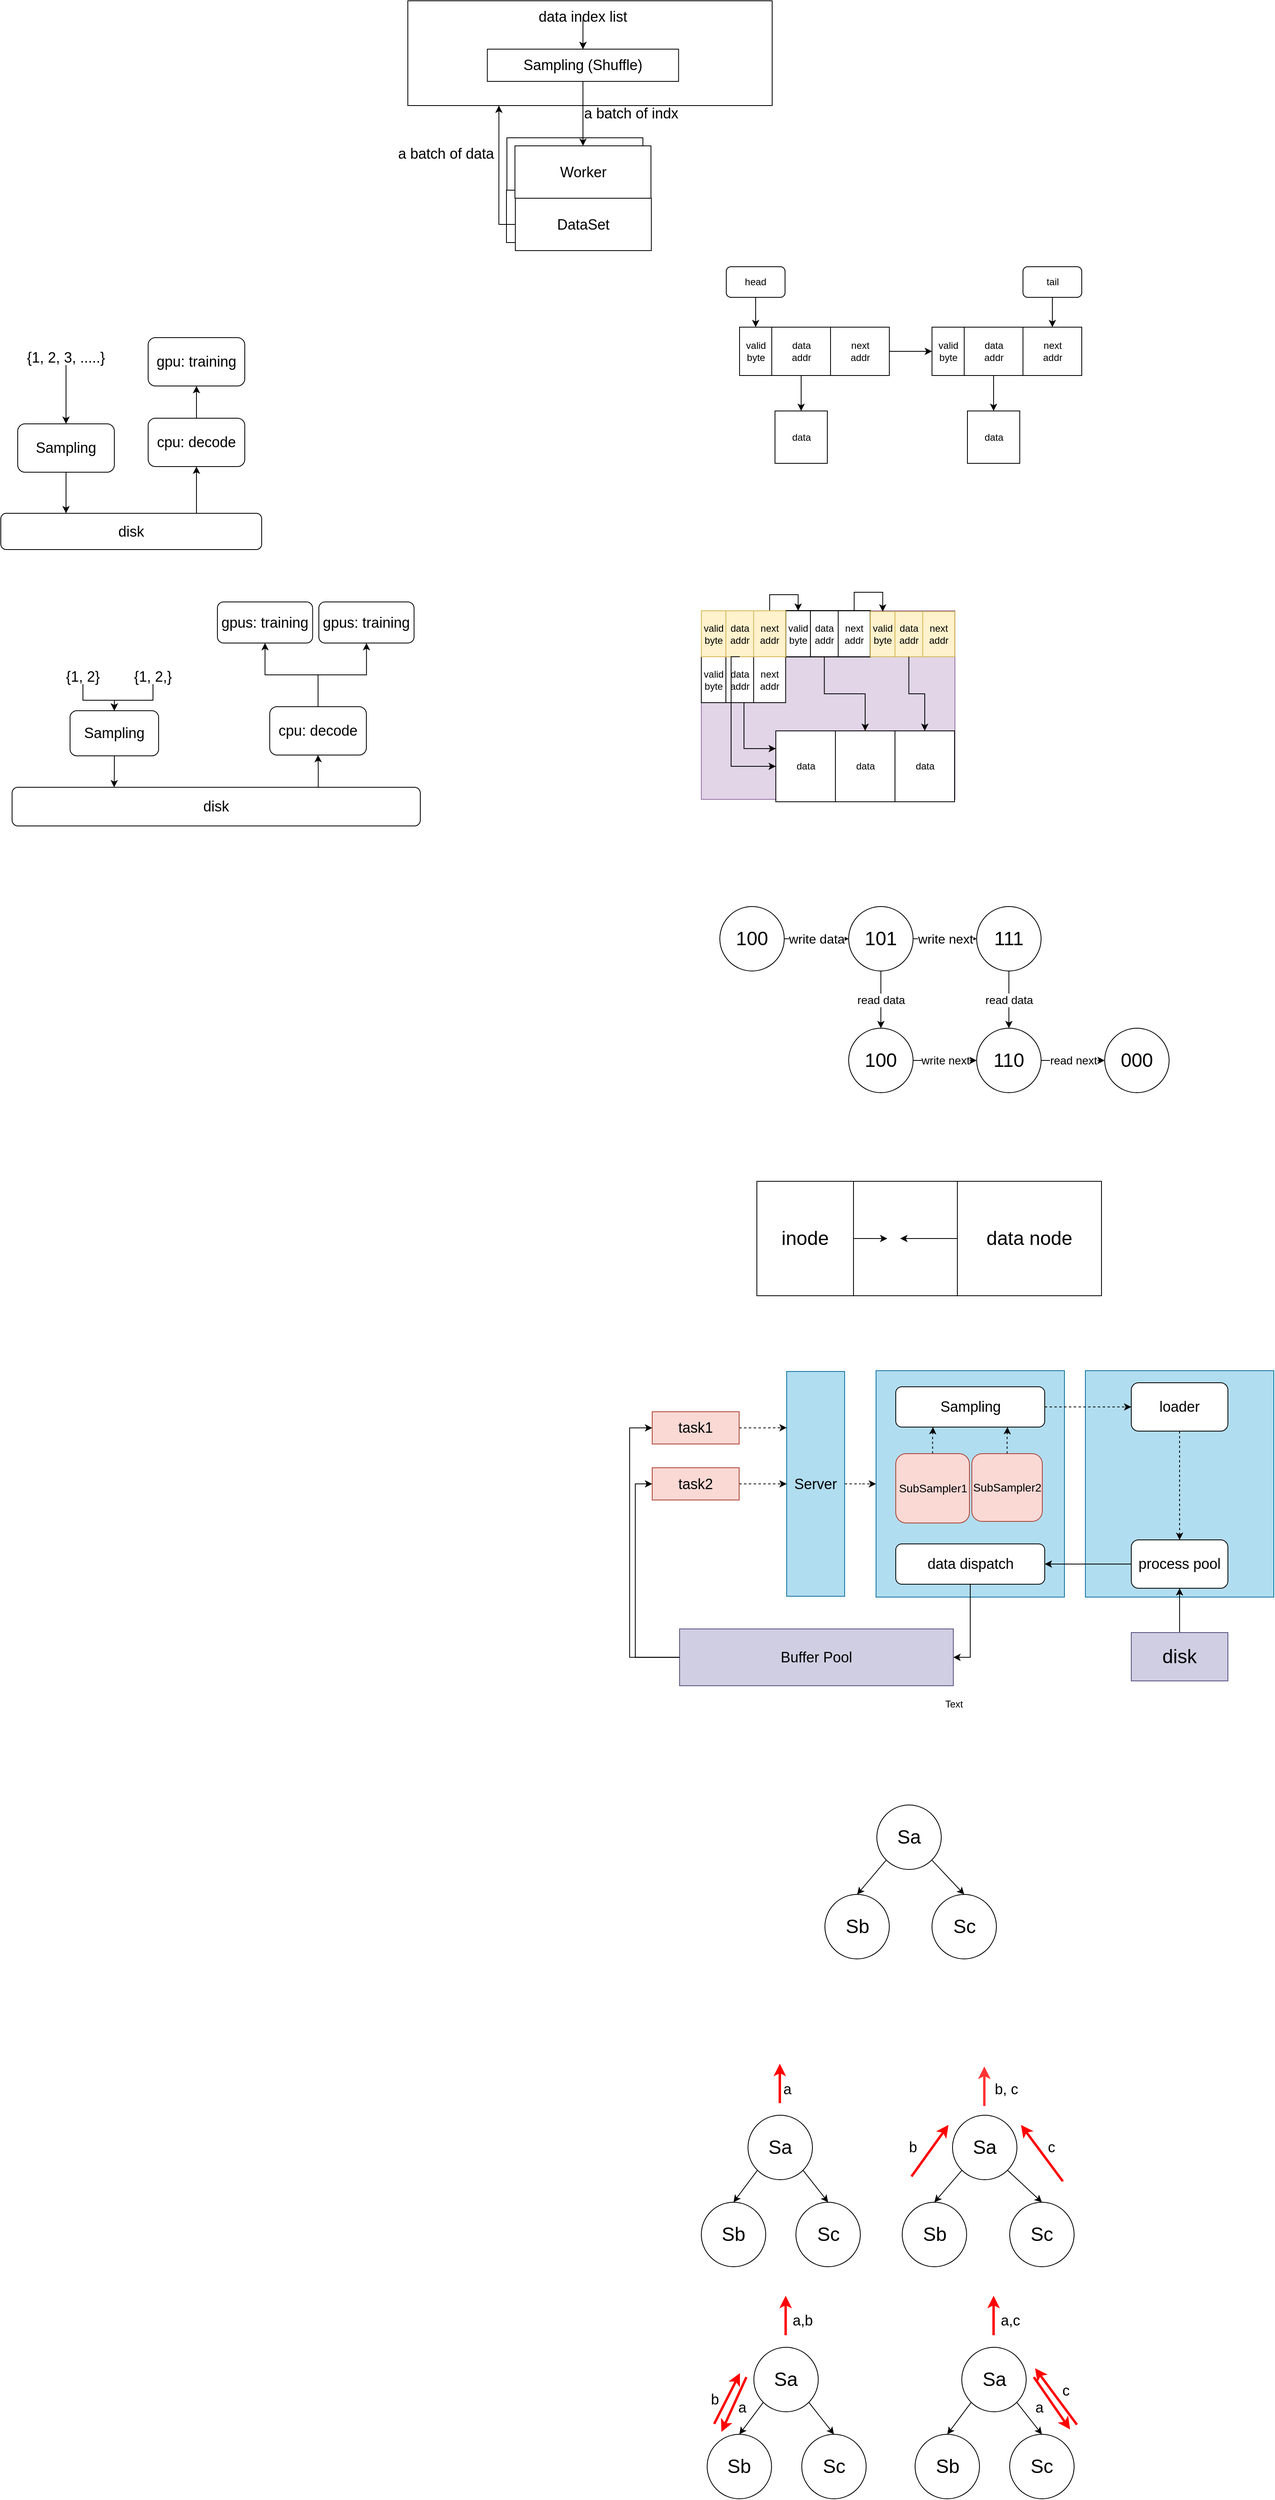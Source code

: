 <mxfile version="14.4.6" type="github">
  <diagram id="9_1sO07OhJ9FRKc1vzgv" name="Page-1">
    <mxGraphModel dx="1888" dy="617" grid="0" gridSize="10" guides="1" tooltips="1" connect="1" arrows="1" fold="1" page="1" pageScale="1" pageWidth="850" pageHeight="1100" math="0" shadow="0">
      <root>
        <mxCell id="0" />
        <mxCell id="1" parent="0" />
        <mxCell id="UMwyM1W5Pn3s6P2YmB9g-111" value="" style="rounded=0;whiteSpace=wrap;html=1;fillColor=#e1d5e7;strokeColor=#9673a6;" parent="1" vertex="1">
          <mxGeometry x="110" y="772" width="315" height="234" as="geometry" />
        </mxCell>
        <mxCell id="2XTefIz1HCk_Dmgl4uMw-26" value="" style="rounded=0;whiteSpace=wrap;html=1;" parent="1" vertex="1">
          <mxGeometry x="-254.49" y="15" width="452.49" height="130" as="geometry" />
        </mxCell>
        <mxCell id="2XTefIz1HCk_Dmgl4uMw-6" style="edgeStyle=orthogonalEdgeStyle;rounded=0;orthogonalLoop=1;jettySize=auto;html=1;entryX=0.5;entryY=0;entryDx=0;entryDy=0;" parent="1" source="2XTefIz1HCk_Dmgl4uMw-3" target="2XTefIz1HCk_Dmgl4uMw-5" edge="1">
          <mxGeometry relative="1" as="geometry" />
        </mxCell>
        <mxCell id="2XTefIz1HCk_Dmgl4uMw-15" value="" style="edgeStyle=orthogonalEdgeStyle;rounded=0;orthogonalLoop=1;jettySize=auto;html=1;" parent="1" source="2XTefIz1HCk_Dmgl4uMw-3" target="2XTefIz1HCk_Dmgl4uMw-5" edge="1">
          <mxGeometry relative="1" as="geometry" />
        </mxCell>
        <mxCell id="2XTefIz1HCk_Dmgl4uMw-3" value="&lt;font style=&quot;font-size: 18px&quot;&gt;data index list&lt;/font&gt;" style="text;html=1;strokeColor=none;fillColor=none;align=center;verticalAlign=middle;whiteSpace=wrap;rounded=0;" parent="1" vertex="1">
          <mxGeometry x="-112" y="35" width="150" as="geometry" />
        </mxCell>
        <mxCell id="2XTefIz1HCk_Dmgl4uMw-5" value="&lt;font style=&quot;font-size: 18px&quot;&gt;Sampling (Shuffle)&lt;/font&gt;" style="rounded=0;whiteSpace=wrap;html=1;" parent="1" vertex="1">
          <mxGeometry x="-155.75" y="75" width="237.5" height="40" as="geometry" />
        </mxCell>
        <mxCell id="2XTefIz1HCk_Dmgl4uMw-19" value="&lt;font style=&quot;font-size: 18px&quot;&gt;a batch of indx&lt;/font&gt;" style="text;html=1;strokeColor=none;fillColor=none;align=center;verticalAlign=middle;whiteSpace=wrap;rounded=0;" parent="1" vertex="1">
          <mxGeometry x="-52" y="155" width="150" as="geometry" />
        </mxCell>
        <mxCell id="2XTefIz1HCk_Dmgl4uMw-30" value="&lt;font style=&quot;font-size: 18px&quot;&gt;a batch of data&lt;/font&gt;" style="text;html=1;strokeColor=none;fillColor=none;align=center;verticalAlign=middle;whiteSpace=wrap;rounded=0;" parent="1" vertex="1">
          <mxGeometry x="-282" y="205" width="150" as="geometry" />
        </mxCell>
        <mxCell id="2XTefIz1HCk_Dmgl4uMw-40" value="" style="group" parent="1" vertex="1" connectable="0">
          <mxGeometry x="-132.0" y="185" width="179.92" height="140" as="geometry" />
        </mxCell>
        <mxCell id="2XTefIz1HCk_Dmgl4uMw-38" value="&lt;span style=&quot;font-size: 18px&quot;&gt;Worker&lt;/span&gt;" style="rounded=0;whiteSpace=wrap;html=1;" parent="2XTefIz1HCk_Dmgl4uMw-40" vertex="1">
          <mxGeometry y="65" width="168.91" height="65" as="geometry" />
        </mxCell>
        <mxCell id="2XTefIz1HCk_Dmgl4uMw-35" value="&lt;span style=&quot;font-size: 18px&quot;&gt;Worker&lt;/span&gt;" style="rounded=0;whiteSpace=wrap;html=1;" parent="2XTefIz1HCk_Dmgl4uMw-40" vertex="1">
          <mxGeometry x="0.55" width="168.91" height="65" as="geometry" />
        </mxCell>
        <mxCell id="2XTefIz1HCk_Dmgl4uMw-36" value="&lt;span style=&quot;font-size: 18px&quot;&gt;Worker&lt;/span&gt;" style="rounded=0;whiteSpace=wrap;html=1;" parent="2XTefIz1HCk_Dmgl4uMw-40" vertex="1">
          <mxGeometry x="10.55" y="10" width="168.91" height="65" as="geometry" />
        </mxCell>
        <mxCell id="2XTefIz1HCk_Dmgl4uMw-37" value="&lt;span style=&quot;font-size: 18px&quot;&gt;DataSet&lt;/span&gt;" style="rounded=0;whiteSpace=wrap;html=1;" parent="2XTefIz1HCk_Dmgl4uMw-40" vertex="1">
          <mxGeometry x="11.01" y="75" width="168.91" height="65" as="geometry" />
        </mxCell>
        <mxCell id="2XTefIz1HCk_Dmgl4uMw-39" style="edgeStyle=orthogonalEdgeStyle;rounded=0;orthogonalLoop=1;jettySize=auto;html=1;exitX=0.5;exitY=1;exitDx=0;exitDy=0;" parent="1" source="2XTefIz1HCk_Dmgl4uMw-5" target="2XTefIz1HCk_Dmgl4uMw-36" edge="1">
          <mxGeometry relative="1" as="geometry" />
        </mxCell>
        <mxCell id="2XTefIz1HCk_Dmgl4uMw-42" style="edgeStyle=orthogonalEdgeStyle;rounded=0;orthogonalLoop=1;jettySize=auto;html=1;entryX=0.25;entryY=1;entryDx=0;entryDy=0;" parent="1" source="2XTefIz1HCk_Dmgl4uMw-37" target="2XTefIz1HCk_Dmgl4uMw-26" edge="1">
          <mxGeometry relative="1" as="geometry">
            <Array as="points">
              <mxPoint x="-141" y="293" />
            </Array>
          </mxGeometry>
        </mxCell>
        <mxCell id="2XTefIz1HCk_Dmgl4uMw-68" value="&lt;font size=&quot;3&quot;&gt;write data&lt;/font&gt;" style="edgeStyle=orthogonalEdgeStyle;rounded=0;orthogonalLoop=1;jettySize=auto;html=1;entryX=0;entryY=0.5;entryDx=0;entryDy=0;" parent="1" source="2XTefIz1HCk_Dmgl4uMw-62" target="2XTefIz1HCk_Dmgl4uMw-63" edge="1">
          <mxGeometry relative="1" as="geometry">
            <Array as="points">
              <mxPoint x="290" y="1179" />
              <mxPoint x="290" y="1179" />
            </Array>
          </mxGeometry>
        </mxCell>
        <mxCell id="2XTefIz1HCk_Dmgl4uMw-62" value="&lt;font style=&quot;font-size: 24px&quot;&gt;100&lt;/font&gt;" style="ellipse;whiteSpace=wrap;html=1;aspect=fixed;" parent="1" vertex="1">
          <mxGeometry x="133" y="1139" width="80" height="80" as="geometry" />
        </mxCell>
        <mxCell id="2XTefIz1HCk_Dmgl4uMw-69" value="&lt;font size=&quot;3&quot;&gt;write next&lt;/font&gt;" style="edgeStyle=orthogonalEdgeStyle;rounded=0;orthogonalLoop=1;jettySize=auto;html=1;" parent="1" source="2XTefIz1HCk_Dmgl4uMw-63" target="2XTefIz1HCk_Dmgl4uMw-65" edge="1">
          <mxGeometry relative="1" as="geometry" />
        </mxCell>
        <mxCell id="2XTefIz1HCk_Dmgl4uMw-70" value="&lt;font style=&quot;font-size: 14px&quot;&gt;read data&lt;/font&gt;" style="edgeStyle=orthogonalEdgeStyle;rounded=0;orthogonalLoop=1;jettySize=auto;html=1;" parent="1" source="2XTefIz1HCk_Dmgl4uMw-63" target="2XTefIz1HCk_Dmgl4uMw-64" edge="1">
          <mxGeometry relative="1" as="geometry" />
        </mxCell>
        <mxCell id="2XTefIz1HCk_Dmgl4uMw-63" value="&lt;font style=&quot;font-size: 24px&quot;&gt;101&lt;/font&gt;" style="ellipse;whiteSpace=wrap;html=1;aspect=fixed;" parent="1" vertex="1">
          <mxGeometry x="293" y="1139" width="80" height="80" as="geometry" />
        </mxCell>
        <mxCell id="2XTefIz1HCk_Dmgl4uMw-71" value="&lt;font style=&quot;font-size: 14px&quot;&gt;write next&lt;/font&gt;" style="edgeStyle=orthogonalEdgeStyle;rounded=0;orthogonalLoop=1;jettySize=auto;html=1;" parent="1" source="2XTefIz1HCk_Dmgl4uMw-64" target="2XTefIz1HCk_Dmgl4uMw-66" edge="1">
          <mxGeometry relative="1" as="geometry" />
        </mxCell>
        <mxCell id="2XTefIz1HCk_Dmgl4uMw-64" value="&lt;font style=&quot;font-size: 24px&quot;&gt;100&lt;/font&gt;" style="ellipse;whiteSpace=wrap;html=1;aspect=fixed;" parent="1" vertex="1">
          <mxGeometry x="293" y="1290" width="80" height="80" as="geometry" />
        </mxCell>
        <mxCell id="2XTefIz1HCk_Dmgl4uMw-72" value="&lt;font style=&quot;font-size: 14px&quot;&gt;read data&lt;/font&gt;" style="edgeStyle=orthogonalEdgeStyle;rounded=0;orthogonalLoop=1;jettySize=auto;html=1;entryX=0.5;entryY=0;entryDx=0;entryDy=0;" parent="1" source="2XTefIz1HCk_Dmgl4uMw-65" target="2XTefIz1HCk_Dmgl4uMw-66" edge="1">
          <mxGeometry relative="1" as="geometry" />
        </mxCell>
        <mxCell id="2XTefIz1HCk_Dmgl4uMw-65" value="&lt;font style=&quot;font-size: 24px&quot;&gt;111&lt;/font&gt;" style="ellipse;whiteSpace=wrap;html=1;aspect=fixed;" parent="1" vertex="1">
          <mxGeometry x="452" y="1139" width="80" height="80" as="geometry" />
        </mxCell>
        <mxCell id="2XTefIz1HCk_Dmgl4uMw-74" value="&lt;font style=&quot;font-size: 14px&quot;&gt;read next&lt;/font&gt;" style="edgeStyle=orthogonalEdgeStyle;rounded=0;orthogonalLoop=1;jettySize=auto;html=1;entryX=0;entryY=0.5;entryDx=0;entryDy=0;" parent="1" source="2XTefIz1HCk_Dmgl4uMw-66" target="2XTefIz1HCk_Dmgl4uMw-67" edge="1">
          <mxGeometry relative="1" as="geometry" />
        </mxCell>
        <mxCell id="2XTefIz1HCk_Dmgl4uMw-66" value="&lt;font style=&quot;font-size: 24px&quot;&gt;110&lt;/font&gt;" style="ellipse;whiteSpace=wrap;html=1;aspect=fixed;" parent="1" vertex="1">
          <mxGeometry x="452" y="1290" width="80" height="80" as="geometry" />
        </mxCell>
        <mxCell id="2XTefIz1HCk_Dmgl4uMw-67" value="&lt;font style=&quot;font-size: 24px&quot;&gt;000&lt;/font&gt;" style="ellipse;whiteSpace=wrap;html=1;aspect=fixed;" parent="1" vertex="1">
          <mxGeometry x="611" y="1290" width="80" height="80" as="geometry" />
        </mxCell>
        <mxCell id="2XTefIz1HCk_Dmgl4uMw-75" value="" style="rounded=0;whiteSpace=wrap;html=1;" parent="1" vertex="1">
          <mxGeometry x="179" y="1480" width="367" height="142" as="geometry" />
        </mxCell>
        <mxCell id="2XTefIz1HCk_Dmgl4uMw-79" style="edgeStyle=orthogonalEdgeStyle;rounded=0;orthogonalLoop=1;jettySize=auto;html=1;exitX=1;exitY=0.5;exitDx=0;exitDy=0;" parent="1" source="2XTefIz1HCk_Dmgl4uMw-76" edge="1">
          <mxGeometry relative="1" as="geometry">
            <mxPoint x="341" y="1551" as="targetPoint" />
          </mxGeometry>
        </mxCell>
        <mxCell id="2XTefIz1HCk_Dmgl4uMw-76" value="&lt;font style=&quot;font-size: 24px&quot;&gt;inode&lt;/font&gt;" style="rounded=0;whiteSpace=wrap;html=1;" parent="1" vertex="1">
          <mxGeometry x="179" y="1480" width="120" height="142" as="geometry" />
        </mxCell>
        <mxCell id="2XTefIz1HCk_Dmgl4uMw-80" style="edgeStyle=orthogonalEdgeStyle;rounded=0;orthogonalLoop=1;jettySize=auto;html=1;exitX=0;exitY=0.5;exitDx=0;exitDy=0;" parent="1" source="2XTefIz1HCk_Dmgl4uMw-77" edge="1">
          <mxGeometry relative="1" as="geometry">
            <mxPoint x="357" y="1551" as="targetPoint" />
          </mxGeometry>
        </mxCell>
        <mxCell id="2XTefIz1HCk_Dmgl4uMw-77" value="&lt;font style=&quot;font-size: 24px&quot;&gt;data node&lt;/font&gt;" style="rounded=0;whiteSpace=wrap;html=1;" parent="1" vertex="1">
          <mxGeometry x="428" y="1480" width="179" height="142" as="geometry" />
        </mxCell>
        <mxCell id="2XTefIz1HCk_Dmgl4uMw-130" value="" style="group" parent="1" vertex="1" connectable="0">
          <mxGeometry x="21" y="1715" width="800" height="398" as="geometry" />
        </mxCell>
        <mxCell id="2XTefIz1HCk_Dmgl4uMw-94" value="" style="group" parent="2XTefIz1HCk_Dmgl4uMw-130" vertex="1" connectable="0">
          <mxGeometry x="170" width="630" height="398" as="geometry" />
        </mxCell>
        <mxCell id="2XTefIz1HCk_Dmgl4uMw-100" style="edgeStyle=orthogonalEdgeStyle;rounded=0;jumpSize=6;orthogonalLoop=1;jettySize=auto;html=1;entryX=0;entryY=0.5;entryDx=0;entryDy=0;dashed=1;startSize=6;endArrow=classic;endFill=1;endSize=6;" parent="2XTefIz1HCk_Dmgl4uMw-94" source="2XTefIz1HCk_Dmgl4uMw-81" target="2XTefIz1HCk_Dmgl4uMw-82" edge="1">
          <mxGeometry relative="1" as="geometry" />
        </mxCell>
        <mxCell id="2XTefIz1HCk_Dmgl4uMw-81" value="&lt;font style=&quot;font-size: 18px&quot;&gt;Server&lt;/font&gt;" style="rounded=0;whiteSpace=wrap;html=1;fillColor=#b1ddf0;strokeColor=#10739e;" parent="2XTefIz1HCk_Dmgl4uMw-94" vertex="1">
          <mxGeometry x="25" y="1" width="72" height="279" as="geometry" />
        </mxCell>
        <mxCell id="2XTefIz1HCk_Dmgl4uMw-82" value="" style="rounded=0;whiteSpace=wrap;html=1;fillColor=#b1ddf0;strokeColor=#10739e;" parent="2XTefIz1HCk_Dmgl4uMw-94" vertex="1">
          <mxGeometry x="136" width="234" height="281" as="geometry" />
        </mxCell>
        <mxCell id="2XTefIz1HCk_Dmgl4uMw-120" style="edgeStyle=orthogonalEdgeStyle;rounded=0;jumpSize=6;orthogonalLoop=1;jettySize=auto;html=1;entryX=0.25;entryY=1;entryDx=0;entryDy=0;dashed=1;startSize=6;endArrow=classic;endFill=1;endSize=6;" parent="2XTefIz1HCk_Dmgl4uMw-94" source="2XTefIz1HCk_Dmgl4uMw-83" target="2XTefIz1HCk_Dmgl4uMw-85" edge="1">
          <mxGeometry relative="1" as="geometry" />
        </mxCell>
        <mxCell id="2XTefIz1HCk_Dmgl4uMw-83" value="&lt;font style=&quot;font-size: 14px&quot;&gt;SubSampler1&lt;/font&gt;" style="rounded=1;whiteSpace=wrap;html=1;fillColor=#fad9d5;strokeColor=#ae4132;" parent="2XTefIz1HCk_Dmgl4uMw-94" vertex="1">
          <mxGeometry x="160.5" y="103" width="91.5" height="86" as="geometry" />
        </mxCell>
        <mxCell id="2XTefIz1HCk_Dmgl4uMw-85" value="&lt;font style=&quot;font-size: 18px&quot;&gt;Sampling&lt;/font&gt;" style="rounded=1;whiteSpace=wrap;html=1;" parent="2XTefIz1HCk_Dmgl4uMw-94" vertex="1">
          <mxGeometry x="160.5" y="20" width="185" height="50" as="geometry" />
        </mxCell>
        <mxCell id="2XTefIz1HCk_Dmgl4uMw-127" style="edgeStyle=orthogonalEdgeStyle;rounded=0;jumpSize=6;orthogonalLoop=1;jettySize=auto;html=1;entryX=1;entryY=0.5;entryDx=0;entryDy=0;startSize=6;endArrow=classic;endFill=1;endSize=6;" parent="2XTefIz1HCk_Dmgl4uMw-94" source="2XTefIz1HCk_Dmgl4uMw-86" target="2XTefIz1HCk_Dmgl4uMw-93" edge="1">
          <mxGeometry relative="1" as="geometry" />
        </mxCell>
        <mxCell id="2XTefIz1HCk_Dmgl4uMw-86" value="&lt;font style=&quot;font-size: 18px&quot;&gt;data dispatch&lt;/font&gt;" style="rounded=1;whiteSpace=wrap;html=1;" parent="2XTefIz1HCk_Dmgl4uMw-94" vertex="1">
          <mxGeometry x="160.5" y="215" width="185" height="50" as="geometry" />
        </mxCell>
        <mxCell id="2XTefIz1HCk_Dmgl4uMw-87" value="" style="rounded=0;whiteSpace=wrap;html=1;fillColor=#b1ddf0;strokeColor=#10739e;" parent="2XTefIz1HCk_Dmgl4uMw-94" vertex="1">
          <mxGeometry x="396" width="234" height="281" as="geometry" />
        </mxCell>
        <mxCell id="2XTefIz1HCk_Dmgl4uMw-123" style="edgeStyle=orthogonalEdgeStyle;rounded=0;jumpSize=6;orthogonalLoop=1;jettySize=auto;html=1;dashed=1;startSize=6;endArrow=classic;endFill=1;endSize=6;" parent="2XTefIz1HCk_Dmgl4uMw-94" source="2XTefIz1HCk_Dmgl4uMw-89" target="2XTefIz1HCk_Dmgl4uMw-90" edge="1">
          <mxGeometry relative="1" as="geometry" />
        </mxCell>
        <mxCell id="2XTefIz1HCk_Dmgl4uMw-89" value="&lt;font style=&quot;font-size: 18px&quot;&gt;loader&lt;/font&gt;" style="rounded=1;whiteSpace=wrap;html=1;" parent="2XTefIz1HCk_Dmgl4uMw-94" vertex="1">
          <mxGeometry x="453" y="15" width="120" height="60" as="geometry" />
        </mxCell>
        <mxCell id="2XTefIz1HCk_Dmgl4uMw-124" style="edgeStyle=orthogonalEdgeStyle;rounded=0;jumpSize=6;orthogonalLoop=1;jettySize=auto;html=1;entryX=1;entryY=0.5;entryDx=0;entryDy=0;startSize=6;endArrow=classic;endFill=1;endSize=6;" parent="2XTefIz1HCk_Dmgl4uMw-94" source="2XTefIz1HCk_Dmgl4uMw-90" target="2XTefIz1HCk_Dmgl4uMw-86" edge="1">
          <mxGeometry relative="1" as="geometry" />
        </mxCell>
        <mxCell id="2XTefIz1HCk_Dmgl4uMw-90" value="&lt;font style=&quot;font-size: 18px&quot;&gt;process pool&lt;/font&gt;" style="rounded=1;whiteSpace=wrap;html=1;" parent="2XTefIz1HCk_Dmgl4uMw-94" vertex="1">
          <mxGeometry x="453" y="210" width="120" height="60" as="geometry" />
        </mxCell>
        <mxCell id="2XTefIz1HCk_Dmgl4uMw-125" style="edgeStyle=orthogonalEdgeStyle;rounded=0;jumpSize=6;orthogonalLoop=1;jettySize=auto;html=1;startSize=6;endArrow=classic;endFill=1;endSize=6;" parent="2XTefIz1HCk_Dmgl4uMw-94" source="2XTefIz1HCk_Dmgl4uMw-91" target="2XTefIz1HCk_Dmgl4uMw-90" edge="1">
          <mxGeometry relative="1" as="geometry" />
        </mxCell>
        <mxCell id="2XTefIz1HCk_Dmgl4uMw-91" value="&lt;font style=&quot;font-size: 24px&quot;&gt;disk&lt;/font&gt;" style="rounded=0;whiteSpace=wrap;html=1;fillColor=#d0cee2;strokeColor=#56517e;" parent="2XTefIz1HCk_Dmgl4uMw-94" vertex="1">
          <mxGeometry x="453" y="325" width="120" height="60" as="geometry" />
        </mxCell>
        <mxCell id="2XTefIz1HCk_Dmgl4uMw-93" value="&lt;font style=&quot;font-size: 18px&quot;&gt;Buffer Pool&lt;/font&gt;" style="rounded=0;whiteSpace=wrap;html=1;fillColor=#d0cee2;strokeColor=#56517e;" parent="2XTefIz1HCk_Dmgl4uMw-94" vertex="1">
          <mxGeometry x="-108" y="320.5" width="340" height="70.5" as="geometry" />
        </mxCell>
        <mxCell id="2XTefIz1HCk_Dmgl4uMw-121" style="edgeStyle=orthogonalEdgeStyle;rounded=0;jumpSize=6;orthogonalLoop=1;jettySize=auto;html=1;entryX=0.75;entryY=1;entryDx=0;entryDy=0;dashed=1;startSize=6;endArrow=classic;endFill=1;endSize=6;" parent="2XTefIz1HCk_Dmgl4uMw-94" source="2XTefIz1HCk_Dmgl4uMw-115" target="2XTefIz1HCk_Dmgl4uMw-85" edge="1">
          <mxGeometry relative="1" as="geometry" />
        </mxCell>
        <mxCell id="2XTefIz1HCk_Dmgl4uMw-115" value="&lt;font style=&quot;font-size: 14px&quot;&gt;SubSampler2&lt;/font&gt;" style="rounded=1;whiteSpace=wrap;html=1;fillColor=#fad9d5;strokeColor=#ae4132;" parent="2XTefIz1HCk_Dmgl4uMw-94" vertex="1">
          <mxGeometry x="255" y="103" width="87.5" height="84" as="geometry" />
        </mxCell>
        <mxCell id="2XTefIz1HCk_Dmgl4uMw-119" style="edgeStyle=orthogonalEdgeStyle;rounded=0;jumpSize=6;orthogonalLoop=1;jettySize=auto;html=1;entryX=0;entryY=0.5;entryDx=0;entryDy=0;dashed=1;startSize=6;endArrow=classic;endFill=1;endSize=6;" parent="2XTefIz1HCk_Dmgl4uMw-94" source="2XTefIz1HCk_Dmgl4uMw-85" target="2XTefIz1HCk_Dmgl4uMw-89" edge="1">
          <mxGeometry relative="1" as="geometry" />
        </mxCell>
        <mxCell id="2XTefIz1HCk_Dmgl4uMw-97" style="edgeStyle=orthogonalEdgeStyle;rounded=0;orthogonalLoop=1;jettySize=auto;html=1;entryX=0;entryY=0.25;entryDx=0;entryDy=0;dashed=1;endSize=6;startSize=6;jumpSize=6;endArrow=classic;endFill=1;" parent="2XTefIz1HCk_Dmgl4uMw-130" source="2XTefIz1HCk_Dmgl4uMw-95" target="2XTefIz1HCk_Dmgl4uMw-81" edge="1">
          <mxGeometry relative="1" as="geometry" />
        </mxCell>
        <mxCell id="2XTefIz1HCk_Dmgl4uMw-95" value="&lt;font style=&quot;font-size: 18px&quot;&gt;task1&lt;/font&gt;" style="rounded=0;whiteSpace=wrap;html=1;fillColor=#fad9d5;strokeColor=#ae4132;" parent="2XTefIz1HCk_Dmgl4uMw-130" vertex="1">
          <mxGeometry x="28" y="51" width="108" height="40" as="geometry" />
        </mxCell>
        <mxCell id="2XTefIz1HCk_Dmgl4uMw-98" style="edgeStyle=orthogonalEdgeStyle;rounded=0;orthogonalLoop=1;jettySize=auto;html=1;dashed=1;" parent="2XTefIz1HCk_Dmgl4uMw-130" source="2XTefIz1HCk_Dmgl4uMw-96" target="2XTefIz1HCk_Dmgl4uMw-81" edge="1">
          <mxGeometry relative="1" as="geometry" />
        </mxCell>
        <mxCell id="2XTefIz1HCk_Dmgl4uMw-96" value="&lt;font style=&quot;font-size: 18px&quot;&gt;task2&lt;/font&gt;" style="rounded=0;whiteSpace=wrap;html=1;fillColor=#fad9d5;strokeColor=#ae4132;" parent="2XTefIz1HCk_Dmgl4uMw-130" vertex="1">
          <mxGeometry x="28" y="120.5" width="108" height="40" as="geometry" />
        </mxCell>
        <mxCell id="2XTefIz1HCk_Dmgl4uMw-128" style="edgeStyle=orthogonalEdgeStyle;rounded=0;jumpSize=6;orthogonalLoop=1;jettySize=auto;html=1;entryX=0;entryY=0.5;entryDx=0;entryDy=0;startSize=6;endArrow=classic;endFill=1;endSize=6;" parent="2XTefIz1HCk_Dmgl4uMw-130" source="2XTefIz1HCk_Dmgl4uMw-93" target="2XTefIz1HCk_Dmgl4uMw-96" edge="1">
          <mxGeometry relative="1" as="geometry">
            <Array as="points">
              <mxPoint x="7" y="356" />
              <mxPoint x="7" y="141" />
            </Array>
          </mxGeometry>
        </mxCell>
        <mxCell id="2XTefIz1HCk_Dmgl4uMw-129" style="edgeStyle=orthogonalEdgeStyle;rounded=0;jumpSize=6;orthogonalLoop=1;jettySize=auto;html=1;entryX=0;entryY=0.5;entryDx=0;entryDy=0;startSize=6;endArrow=classic;endFill=1;endSize=6;" parent="2XTefIz1HCk_Dmgl4uMw-130" source="2XTefIz1HCk_Dmgl4uMw-93" target="2XTefIz1HCk_Dmgl4uMw-95" edge="1">
          <mxGeometry relative="1" as="geometry">
            <Array as="points">
              <mxPoint y="356" />
              <mxPoint y="71" />
            </Array>
          </mxGeometry>
        </mxCell>
        <mxCell id="UMwyM1W5Pn3s6P2YmB9g-10" value="Text" style="text;html=1;strokeColor=none;fillColor=none;align=center;verticalAlign=middle;whiteSpace=wrap;rounded=0;" parent="1" vertex="1">
          <mxGeometry x="404" y="2119" width="40" height="20" as="geometry" />
        </mxCell>
        <mxCell id="UMwyM1W5Pn3s6P2YmB9g-53" value="" style="group" parent="1" vertex="1" connectable="0">
          <mxGeometry x="110" y="772" width="425" height="260" as="geometry" />
        </mxCell>
        <mxCell id="UMwyM1W5Pn3s6P2YmB9g-77" value="" style="group;strokeWidth=2;shadow=0;fillColor=#f5f5f5;strokeColor=#666666;fontColor=#333333;" parent="UMwyM1W5Pn3s6P2YmB9g-53" vertex="1" connectable="0">
          <mxGeometry x="105" width="104.73" height="57" as="geometry" />
        </mxCell>
        <mxCell id="UMwyM1W5Pn3s6P2YmB9g-125" value="" style="group" parent="UMwyM1W5Pn3s6P2YmB9g-77" vertex="1" connectable="0">
          <mxGeometry width="104.73" height="57" as="geometry" />
        </mxCell>
        <mxCell id="UMwyM1W5Pn3s6P2YmB9g-73" value="valid&lt;br&gt;byte" style="rounded=0;whiteSpace=wrap;html=1;" parent="UMwyM1W5Pn3s6P2YmB9g-125" vertex="1">
          <mxGeometry width="30.538" height="57" as="geometry" />
        </mxCell>
        <mxCell id="UMwyM1W5Pn3s6P2YmB9g-74" value="data&lt;br&gt;addr" style="rounded=0;whiteSpace=wrap;html=1;" parent="UMwyM1W5Pn3s6P2YmB9g-125" vertex="1">
          <mxGeometry x="30.54" width="34.46" height="57" as="geometry" />
        </mxCell>
        <mxCell id="UMwyM1W5Pn3s6P2YmB9g-75" value="next&lt;br&gt;addr" style="rounded=0;whiteSpace=wrap;html=1;" parent="UMwyM1W5Pn3s6P2YmB9g-125" vertex="1">
          <mxGeometry x="65" width="39.73" height="57" as="geometry" />
        </mxCell>
        <mxCell id="UMwyM1W5Pn3s6P2YmB9g-79" value="data" style="rounded=0;whiteSpace=wrap;html=1;" parent="UMwyM1W5Pn3s6P2YmB9g-53" vertex="1">
          <mxGeometry x="166.54" y="149" width="74" height="88" as="geometry" />
        </mxCell>
        <mxCell id="UMwyM1W5Pn3s6P2YmB9g-91" value="data" style="rounded=0;whiteSpace=wrap;html=1;" parent="UMwyM1W5Pn3s6P2YmB9g-53" vertex="1">
          <mxGeometry x="240.54" y="149" width="74" height="88" as="geometry" />
        </mxCell>
        <mxCell id="UMwyM1W5Pn3s6P2YmB9g-92" value="data" style="rounded=0;whiteSpace=wrap;html=1;" parent="UMwyM1W5Pn3s6P2YmB9g-53" vertex="1">
          <mxGeometry x="92.54" y="149" width="74" height="88" as="geometry" />
        </mxCell>
        <mxCell id="UMwyM1W5Pn3s6P2YmB9g-94" value="" style="group;fillColor=#fff2cc;strokeColor=#d6b656;" parent="UMwyM1W5Pn3s6P2YmB9g-53" vertex="1" connectable="0">
          <mxGeometry x="210" y="1" width="104.73" height="56" as="geometry" />
        </mxCell>
        <mxCell id="UMwyM1W5Pn3s6P2YmB9g-95" value="valid&lt;br&gt;byte" style="rounded=0;whiteSpace=wrap;html=1;fillColor=#fff2cc;strokeColor=#d6b656;" parent="UMwyM1W5Pn3s6P2YmB9g-94" vertex="1">
          <mxGeometry width="30.538" height="56" as="geometry" />
        </mxCell>
        <mxCell id="UMwyM1W5Pn3s6P2YmB9g-96" value="data&lt;br&gt;addr" style="rounded=0;whiteSpace=wrap;html=1;fillColor=#fff2cc;strokeColor=#d6b656;" parent="UMwyM1W5Pn3s6P2YmB9g-94" vertex="1">
          <mxGeometry x="30.54" width="34.46" height="56" as="geometry" />
        </mxCell>
        <mxCell id="UMwyM1W5Pn3s6P2YmB9g-97" value="next&lt;br&gt;addr" style="rounded=0;whiteSpace=wrap;html=1;fillColor=#fff2cc;strokeColor=#d6b656;" parent="UMwyM1W5Pn3s6P2YmB9g-94" vertex="1">
          <mxGeometry x="65.0" width="39.73" height="56" as="geometry" />
        </mxCell>
        <mxCell id="UMwyM1W5Pn3s6P2YmB9g-99" value="" style="group" parent="UMwyM1W5Pn3s6P2YmB9g-53" vertex="1" connectable="0">
          <mxGeometry y="57" width="104.73" height="57" as="geometry" />
        </mxCell>
        <mxCell id="UMwyM1W5Pn3s6P2YmB9g-100" value="valid&lt;br&gt;byte" style="rounded=0;whiteSpace=wrap;html=1;" parent="UMwyM1W5Pn3s6P2YmB9g-99" vertex="1">
          <mxGeometry width="30.538" height="57" as="geometry" />
        </mxCell>
        <mxCell id="UMwyM1W5Pn3s6P2YmB9g-101" value="data&lt;br&gt;addr" style="rounded=0;whiteSpace=wrap;html=1;" parent="UMwyM1W5Pn3s6P2YmB9g-99" vertex="1">
          <mxGeometry x="30.54" width="34.46" height="57" as="geometry" />
        </mxCell>
        <mxCell id="UMwyM1W5Pn3s6P2YmB9g-102" value="next&lt;br&gt;addr" style="rounded=0;whiteSpace=wrap;html=1;" parent="UMwyM1W5Pn3s6P2YmB9g-99" vertex="1">
          <mxGeometry x="65" width="39.73" height="57" as="geometry" />
        </mxCell>
        <mxCell id="UMwyM1W5Pn3s6P2YmB9g-107" style="edgeStyle=orthogonalEdgeStyle;rounded=0;orthogonalLoop=1;jettySize=auto;html=1;" parent="UMwyM1W5Pn3s6P2YmB9g-53" source="UMwyM1W5Pn3s6P2YmB9g-96" target="UMwyM1W5Pn3s6P2YmB9g-91" edge="1">
          <mxGeometry relative="1" as="geometry" />
        </mxCell>
        <mxCell id="UMwyM1W5Pn3s6P2YmB9g-108" style="edgeStyle=orthogonalEdgeStyle;rounded=0;orthogonalLoop=1;jettySize=auto;html=1;exitX=0.5;exitY=1;exitDx=0;exitDy=0;" parent="UMwyM1W5Pn3s6P2YmB9g-53" source="UMwyM1W5Pn3s6P2YmB9g-74" target="UMwyM1W5Pn3s6P2YmB9g-79" edge="1">
          <mxGeometry relative="1" as="geometry" />
        </mxCell>
        <mxCell id="UMwyM1W5Pn3s6P2YmB9g-119" style="edgeStyle=orthogonalEdgeStyle;rounded=0;orthogonalLoop=1;jettySize=auto;html=1;entryX=0.5;entryY=0;entryDx=0;entryDy=0;" parent="UMwyM1W5Pn3s6P2YmB9g-53" source="UMwyM1W5Pn3s6P2YmB9g-57" target="UMwyM1W5Pn3s6P2YmB9g-73" edge="1">
          <mxGeometry relative="1" as="geometry">
            <Array as="points">
              <mxPoint x="85" y="-20" />
              <mxPoint x="120" y="-20" />
            </Array>
          </mxGeometry>
        </mxCell>
        <mxCell id="UMwyM1W5Pn3s6P2YmB9g-120" style="edgeStyle=orthogonalEdgeStyle;rounded=0;orthogonalLoop=1;jettySize=auto;html=1;entryX=0.5;entryY=0;entryDx=0;entryDy=0;" parent="UMwyM1W5Pn3s6P2YmB9g-53" source="UMwyM1W5Pn3s6P2YmB9g-75" target="UMwyM1W5Pn3s6P2YmB9g-95" edge="1">
          <mxGeometry relative="1" as="geometry">
            <Array as="points">
              <mxPoint x="190" y="-23" />
              <mxPoint x="225" y="-23" />
            </Array>
          </mxGeometry>
        </mxCell>
        <mxCell id="UMwyM1W5Pn3s6P2YmB9g-54" value="" style="group;strokeWidth=3;" parent="UMwyM1W5Pn3s6P2YmB9g-53" vertex="1" connectable="0">
          <mxGeometry width="142" height="57" as="geometry" />
        </mxCell>
        <mxCell id="UMwyM1W5Pn3s6P2YmB9g-55" value="valid&lt;br&gt;byte" style="rounded=0;whiteSpace=wrap;html=1;fillColor=#fff2cc;strokeColor=#d6b656;" parent="UMwyM1W5Pn3s6P2YmB9g-54" vertex="1">
          <mxGeometry width="30.538" height="57" as="geometry" />
        </mxCell>
        <mxCell id="UMwyM1W5Pn3s6P2YmB9g-56" value="data&lt;br&gt;addr" style="rounded=0;whiteSpace=wrap;html=1;fillColor=#fff2cc;strokeColor=#d6b656;" parent="UMwyM1W5Pn3s6P2YmB9g-54" vertex="1">
          <mxGeometry x="30.54" width="34.46" height="57" as="geometry" />
        </mxCell>
        <mxCell id="UMwyM1W5Pn3s6P2YmB9g-57" value="next&lt;br&gt;addr" style="rounded=0;whiteSpace=wrap;html=1;fillColor=#fff2cc;strokeColor=#d6b656;" parent="UMwyM1W5Pn3s6P2YmB9g-54" vertex="1">
          <mxGeometry x="65" width="39.73" height="57" as="geometry" />
        </mxCell>
        <mxCell id="UMwyM1W5Pn3s6P2YmB9g-122" style="edgeStyle=orthogonalEdgeStyle;rounded=0;orthogonalLoop=1;jettySize=auto;html=1;exitX=0.5;exitY=0;exitDx=0;exitDy=0;entryX=0;entryY=0.5;entryDx=0;entryDy=0;" parent="UMwyM1W5Pn3s6P2YmB9g-53" source="UMwyM1W5Pn3s6P2YmB9g-101" target="UMwyM1W5Pn3s6P2YmB9g-92" edge="1">
          <mxGeometry relative="1" as="geometry">
            <Array as="points">
              <mxPoint x="37" y="57" />
              <mxPoint x="37" y="193" />
            </Array>
          </mxGeometry>
        </mxCell>
        <mxCell id="UMwyM1W5Pn3s6P2YmB9g-123" style="edgeStyle=orthogonalEdgeStyle;rounded=0;orthogonalLoop=1;jettySize=auto;html=1;entryX=0;entryY=0.25;entryDx=0;entryDy=0;" parent="UMwyM1W5Pn3s6P2YmB9g-53" source="UMwyM1W5Pn3s6P2YmB9g-101" target="UMwyM1W5Pn3s6P2YmB9g-92" edge="1">
          <mxGeometry relative="1" as="geometry">
            <Array as="points">
              <mxPoint x="53" y="171" />
            </Array>
          </mxGeometry>
        </mxCell>
        <mxCell id="2XTefIz1HCk_Dmgl4uMw-46" value="" style="group" parent="1" vertex="1" connectable="0">
          <mxGeometry x="157.5" y="420" width="186" height="60" as="geometry" />
        </mxCell>
        <mxCell id="2XTefIz1HCk_Dmgl4uMw-43" value="valid&lt;br&gt;byte" style="rounded=0;whiteSpace=wrap;html=1;" parent="2XTefIz1HCk_Dmgl4uMw-46" vertex="1">
          <mxGeometry width="40" height="60" as="geometry" />
        </mxCell>
        <mxCell id="2XTefIz1HCk_Dmgl4uMw-44" value="data&lt;br&gt;addr" style="rounded=0;whiteSpace=wrap;html=1;" parent="2XTefIz1HCk_Dmgl4uMw-46" vertex="1">
          <mxGeometry x="40" width="73" height="60" as="geometry" />
        </mxCell>
        <mxCell id="2XTefIz1HCk_Dmgl4uMw-45" value="next&lt;br&gt;addr" style="rounded=0;whiteSpace=wrap;html=1;" parent="2XTefIz1HCk_Dmgl4uMw-46" vertex="1">
          <mxGeometry x="113" width="73" height="60" as="geometry" />
        </mxCell>
        <mxCell id="2XTefIz1HCk_Dmgl4uMw-47" value="" style="group" parent="1" vertex="1" connectable="0">
          <mxGeometry x="396.5" y="420" width="186" height="60" as="geometry" />
        </mxCell>
        <mxCell id="2XTefIz1HCk_Dmgl4uMw-48" value="valid&lt;br&gt;byte" style="rounded=0;whiteSpace=wrap;html=1;" parent="2XTefIz1HCk_Dmgl4uMw-47" vertex="1">
          <mxGeometry width="40" height="60" as="geometry" />
        </mxCell>
        <mxCell id="2XTefIz1HCk_Dmgl4uMw-49" value="data&lt;br&gt;addr" style="rounded=0;whiteSpace=wrap;html=1;" parent="2XTefIz1HCk_Dmgl4uMw-47" vertex="1">
          <mxGeometry x="40" width="73" height="60" as="geometry" />
        </mxCell>
        <mxCell id="2XTefIz1HCk_Dmgl4uMw-50" value="next&lt;br&gt;addr" style="rounded=0;whiteSpace=wrap;html=1;" parent="2XTefIz1HCk_Dmgl4uMw-47" vertex="1">
          <mxGeometry x="113" width="73" height="60" as="geometry" />
        </mxCell>
        <mxCell id="2XTefIz1HCk_Dmgl4uMw-52" style="edgeStyle=orthogonalEdgeStyle;rounded=0;orthogonalLoop=1;jettySize=auto;html=1;entryX=0;entryY=0.5;entryDx=0;entryDy=0;" parent="1" source="2XTefIz1HCk_Dmgl4uMw-45" target="2XTefIz1HCk_Dmgl4uMw-48" edge="1">
          <mxGeometry relative="1" as="geometry" />
        </mxCell>
        <mxCell id="2XTefIz1HCk_Dmgl4uMw-53" style="edgeStyle=orthogonalEdgeStyle;rounded=0;orthogonalLoop=1;jettySize=auto;html=1;" parent="1" source="2XTefIz1HCk_Dmgl4uMw-44" target="2XTefIz1HCk_Dmgl4uMw-54" edge="1">
          <mxGeometry relative="1" as="geometry">
            <mxPoint x="234" y="518.944" as="targetPoint" />
          </mxGeometry>
        </mxCell>
        <mxCell id="2XTefIz1HCk_Dmgl4uMw-56" style="edgeStyle=orthogonalEdgeStyle;rounded=0;orthogonalLoop=1;jettySize=auto;html=1;entryX=0.5;entryY=0;entryDx=0;entryDy=0;" parent="1" source="2XTefIz1HCk_Dmgl4uMw-49" target="2XTefIz1HCk_Dmgl4uMw-55" edge="1">
          <mxGeometry relative="1" as="geometry" />
        </mxCell>
        <mxCell id="2XTefIz1HCk_Dmgl4uMw-59" style="edgeStyle=orthogonalEdgeStyle;rounded=0;orthogonalLoop=1;jettySize=auto;html=1;" parent="1" source="2XTefIz1HCk_Dmgl4uMw-58" target="2XTefIz1HCk_Dmgl4uMw-43" edge="1">
          <mxGeometry relative="1" as="geometry" />
        </mxCell>
        <mxCell id="2XTefIz1HCk_Dmgl4uMw-58" value="head" style="rounded=1;whiteSpace=wrap;html=1;" parent="1" vertex="1">
          <mxGeometry x="141" y="345" width="73" height="38" as="geometry" />
        </mxCell>
        <mxCell id="2XTefIz1HCk_Dmgl4uMw-61" style="edgeStyle=orthogonalEdgeStyle;rounded=0;orthogonalLoop=1;jettySize=auto;html=1;entryX=0.5;entryY=0;entryDx=0;entryDy=0;" parent="1" source="2XTefIz1HCk_Dmgl4uMw-60" target="2XTefIz1HCk_Dmgl4uMw-50" edge="1">
          <mxGeometry relative="1" as="geometry" />
        </mxCell>
        <mxCell id="2XTefIz1HCk_Dmgl4uMw-60" value="tail" style="rounded=1;whiteSpace=wrap;html=1;" parent="1" vertex="1">
          <mxGeometry x="509.5" y="345" width="73" height="38" as="geometry" />
        </mxCell>
        <mxCell id="2XTefIz1HCk_Dmgl4uMw-54" value="data" style="whiteSpace=wrap;html=1;aspect=fixed;" parent="1" vertex="1">
          <mxGeometry x="201.5" y="524" width="65" height="65" as="geometry" />
        </mxCell>
        <mxCell id="2XTefIz1HCk_Dmgl4uMw-55" value="data" style="whiteSpace=wrap;html=1;aspect=fixed;" parent="1" vertex="1">
          <mxGeometry x="440.5" y="524" width="65" height="65" as="geometry" />
        </mxCell>
        <mxCell id="Uww1PLLZbzLxYwX52zht-9" style="rounded=0;orthogonalLoop=1;jettySize=auto;html=1;exitX=0;exitY=1;exitDx=0;exitDy=0;entryX=0.5;entryY=0;entryDx=0;entryDy=0;" parent="1" source="Uww1PLLZbzLxYwX52zht-4" target="Uww1PLLZbzLxYwX52zht-5" edge="1">
          <mxGeometry relative="1" as="geometry" />
        </mxCell>
        <mxCell id="Uww1PLLZbzLxYwX52zht-10" style="edgeStyle=none;rounded=0;orthogonalLoop=1;jettySize=auto;html=1;exitX=1;exitY=1;exitDx=0;exitDy=0;entryX=0.5;entryY=0;entryDx=0;entryDy=0;" parent="1" source="Uww1PLLZbzLxYwX52zht-4" target="Uww1PLLZbzLxYwX52zht-8" edge="1">
          <mxGeometry relative="1" as="geometry" />
        </mxCell>
        <mxCell id="Uww1PLLZbzLxYwX52zht-4" value="&lt;font style=&quot;font-size: 24px&quot;&gt;Sa&lt;/font&gt;" style="ellipse;whiteSpace=wrap;html=1;aspect=fixed;" parent="1" vertex="1">
          <mxGeometry x="328" y="2254" width="80" height="80" as="geometry" />
        </mxCell>
        <mxCell id="Uww1PLLZbzLxYwX52zht-5" value="&lt;font style=&quot;font-size: 24px&quot;&gt;Sb&lt;/font&gt;" style="ellipse;whiteSpace=wrap;html=1;aspect=fixed;" parent="1" vertex="1">
          <mxGeometry x="263.5" y="2365" width="80" height="80" as="geometry" />
        </mxCell>
        <mxCell id="Uww1PLLZbzLxYwX52zht-8" value="&lt;font style=&quot;font-size: 24px&quot;&gt;Sc&lt;/font&gt;" style="ellipse;whiteSpace=wrap;html=1;aspect=fixed;" parent="1" vertex="1">
          <mxGeometry x="396.5" y="2365" width="80" height="80" as="geometry" />
        </mxCell>
        <mxCell id="Uww1PLLZbzLxYwX52zht-21" style="rounded=0;orthogonalLoop=1;jettySize=auto;html=1;exitX=0;exitY=1;exitDx=0;exitDy=0;entryX=0.5;entryY=0;entryDx=0;entryDy=0;" parent="1" source="Uww1PLLZbzLxYwX52zht-23" target="Uww1PLLZbzLxYwX52zht-26" edge="1">
          <mxGeometry relative="1" as="geometry" />
        </mxCell>
        <mxCell id="Uww1PLLZbzLxYwX52zht-22" style="edgeStyle=none;rounded=0;orthogonalLoop=1;jettySize=auto;html=1;exitX=1;exitY=1;exitDx=0;exitDy=0;entryX=0.5;entryY=0;entryDx=0;entryDy=0;" parent="1" source="Uww1PLLZbzLxYwX52zht-23" target="Uww1PLLZbzLxYwX52zht-29" edge="1">
          <mxGeometry relative="1" as="geometry" />
        </mxCell>
        <mxCell id="Uww1PLLZbzLxYwX52zht-23" value="&lt;font style=&quot;font-size: 24px&quot;&gt;Sa&lt;/font&gt;" style="ellipse;whiteSpace=wrap;html=1;aspect=fixed;" parent="1" vertex="1">
          <mxGeometry x="168" y="2639" width="80" height="80" as="geometry" />
        </mxCell>
        <mxCell id="Uww1PLLZbzLxYwX52zht-26" value="&lt;font style=&quot;font-size: 24px&quot;&gt;Sb&lt;/font&gt;" style="ellipse;whiteSpace=wrap;html=1;aspect=fixed;" parent="1" vertex="1">
          <mxGeometry x="110" y="2747" width="80" height="80" as="geometry" />
        </mxCell>
        <mxCell id="Uww1PLLZbzLxYwX52zht-29" value="&lt;font style=&quot;font-size: 24px&quot;&gt;Sc&lt;/font&gt;" style="ellipse;whiteSpace=wrap;html=1;aspect=fixed;" parent="1" vertex="1">
          <mxGeometry x="227.5" y="2747" width="80" height="80" as="geometry" />
        </mxCell>
        <mxCell id="Uww1PLLZbzLxYwX52zht-31" value="" style="endArrow=classic;html=1;strokeWidth=3;strokeColor=#FF0000;" parent="1" edge="1">
          <mxGeometry width="50" height="50" relative="1" as="geometry">
            <mxPoint x="207.5" y="2624" as="sourcePoint" />
            <mxPoint x="207.5" y="2575" as="targetPoint" />
          </mxGeometry>
        </mxCell>
        <mxCell id="Uww1PLLZbzLxYwX52zht-32" value="&lt;font style=&quot;font-size: 18px&quot;&gt;a&lt;/font&gt;" style="text;html=1;strokeColor=none;fillColor=none;align=center;verticalAlign=middle;whiteSpace=wrap;rounded=0;" parent="1" vertex="1">
          <mxGeometry x="197" y="2597" width="40" height="20" as="geometry" />
        </mxCell>
        <mxCell id="Uww1PLLZbzLxYwX52zht-33" style="edgeStyle=none;rounded=0;orthogonalLoop=1;jettySize=auto;html=1;exitX=0.5;exitY=1;exitDx=0;exitDy=0;strokeWidth=3;" parent="1" source="Uww1PLLZbzLxYwX52zht-32" target="Uww1PLLZbzLxYwX52zht-32" edge="1">
          <mxGeometry relative="1" as="geometry" />
        </mxCell>
        <mxCell id="Uww1PLLZbzLxYwX52zht-34" style="edgeStyle=none;rounded=0;orthogonalLoop=1;jettySize=auto;html=1;exitX=0.5;exitY=0;exitDx=0;exitDy=0;strokeWidth=3;" parent="1" source="Uww1PLLZbzLxYwX52zht-32" target="Uww1PLLZbzLxYwX52zht-32" edge="1">
          <mxGeometry relative="1" as="geometry" />
        </mxCell>
        <mxCell id="Uww1PLLZbzLxYwX52zht-35" style="rounded=0;orthogonalLoop=1;jettySize=auto;html=1;exitX=0;exitY=1;exitDx=0;exitDy=0;entryX=0.5;entryY=0;entryDx=0;entryDy=0;" parent="1" source="Uww1PLLZbzLxYwX52zht-37" target="Uww1PLLZbzLxYwX52zht-40" edge="1">
          <mxGeometry relative="1" as="geometry" />
        </mxCell>
        <mxCell id="Uww1PLLZbzLxYwX52zht-36" style="edgeStyle=none;rounded=0;orthogonalLoop=1;jettySize=auto;html=1;exitX=1;exitY=1;exitDx=0;exitDy=0;entryX=0.5;entryY=0;entryDx=0;entryDy=0;" parent="1" source="Uww1PLLZbzLxYwX52zht-37" target="Uww1PLLZbzLxYwX52zht-43" edge="1">
          <mxGeometry relative="1" as="geometry" />
        </mxCell>
        <mxCell id="Uww1PLLZbzLxYwX52zht-37" value="&lt;font style=&quot;font-size: 24px&quot;&gt;Sa&lt;/font&gt;" style="ellipse;whiteSpace=wrap;html=1;aspect=fixed;" parent="1" vertex="1">
          <mxGeometry x="422" y="2639" width="80" height="80" as="geometry" />
        </mxCell>
        <mxCell id="Uww1PLLZbzLxYwX52zht-40" value="&lt;font style=&quot;font-size: 24px&quot;&gt;Sb&lt;/font&gt;" style="ellipse;whiteSpace=wrap;html=1;aspect=fixed;" parent="1" vertex="1">
          <mxGeometry x="359.5" y="2747" width="80" height="80" as="geometry" />
        </mxCell>
        <mxCell id="Uww1PLLZbzLxYwX52zht-43" value="&lt;font style=&quot;font-size: 24px&quot;&gt;Sc&lt;/font&gt;" style="ellipse;whiteSpace=wrap;html=1;aspect=fixed;" parent="1" vertex="1">
          <mxGeometry x="493" y="2747" width="80" height="80" as="geometry" />
        </mxCell>
        <mxCell id="Uww1PLLZbzLxYwX52zht-46" style="edgeStyle=none;rounded=0;orthogonalLoop=1;jettySize=auto;html=1;exitX=0.5;exitY=1;exitDx=0;exitDy=0;strokeWidth=3;" parent="1" edge="1">
          <mxGeometry relative="1" as="geometry">
            <mxPoint x="456" y="2588" as="sourcePoint" />
            <mxPoint x="456" y="2588" as="targetPoint" />
          </mxGeometry>
        </mxCell>
        <mxCell id="Uww1PLLZbzLxYwX52zht-47" style="edgeStyle=none;rounded=0;orthogonalLoop=1;jettySize=auto;html=1;exitX=0.5;exitY=0;exitDx=0;exitDy=0;strokeWidth=3;" parent="1" edge="1">
          <mxGeometry relative="1" as="geometry">
            <mxPoint x="456" y="2568" as="sourcePoint" />
            <mxPoint x="456" y="2568" as="targetPoint" />
          </mxGeometry>
        </mxCell>
        <mxCell id="Uww1PLLZbzLxYwX52zht-51" value="" style="endArrow=classic;html=1;strokeWidth=3;strokeColor=#FF0000;" parent="1" edge="1">
          <mxGeometry width="50" height="50" relative="1" as="geometry">
            <mxPoint x="559" y="2721" as="sourcePoint" />
            <mxPoint x="507" y="2651" as="targetPoint" />
          </mxGeometry>
        </mxCell>
        <mxCell id="Uww1PLLZbzLxYwX52zht-52" value="" style="endArrow=classic;html=1;strokeWidth=3;strokeColor=#FF0000;" parent="1" edge="1">
          <mxGeometry width="50" height="50" relative="1" as="geometry">
            <mxPoint x="371" y="2715" as="sourcePoint" />
            <mxPoint x="417" y="2651" as="targetPoint" />
          </mxGeometry>
        </mxCell>
        <mxCell id="Uww1PLLZbzLxYwX52zht-54" value="&lt;font style=&quot;font-size: 18px&quot;&gt;b&lt;/font&gt;" style="text;html=1;strokeColor=none;fillColor=none;align=center;verticalAlign=middle;whiteSpace=wrap;rounded=0;" parent="1" vertex="1">
          <mxGeometry x="107" y="2982" width="40" height="20" as="geometry" />
        </mxCell>
        <mxCell id="Uww1PLLZbzLxYwX52zht-55" value="&lt;span style=&quot;font-size: 18px&quot;&gt;c&lt;/span&gt;" style="text;html=1;strokeColor=none;fillColor=none;align=center;verticalAlign=middle;whiteSpace=wrap;rounded=0;" parent="1" vertex="1">
          <mxGeometry x="525" y="2669" width="40" height="20" as="geometry" />
        </mxCell>
        <mxCell id="Uww1PLLZbzLxYwX52zht-56" value="&lt;font style=&quot;font-size: 18px&quot;&gt;b, c&lt;/font&gt;" style="text;html=1;strokeColor=none;fillColor=none;align=center;verticalAlign=middle;whiteSpace=wrap;rounded=0;" parent="1" vertex="1">
          <mxGeometry x="469" y="2597" width="40" height="20" as="geometry" />
        </mxCell>
        <mxCell id="Uww1PLLZbzLxYwX52zht-57" style="edgeStyle=none;rounded=0;orthogonalLoop=1;jettySize=auto;html=1;exitX=0.5;exitY=1;exitDx=0;exitDy=0;strokeWidth=3;" parent="1" source="Uww1PLLZbzLxYwX52zht-56" target="Uww1PLLZbzLxYwX52zht-56" edge="1">
          <mxGeometry relative="1" as="geometry" />
        </mxCell>
        <mxCell id="Uww1PLLZbzLxYwX52zht-58" style="edgeStyle=none;rounded=0;orthogonalLoop=1;jettySize=auto;html=1;exitX=0.5;exitY=0;exitDx=0;exitDy=0;strokeWidth=3;" parent="1" source="Uww1PLLZbzLxYwX52zht-56" target="Uww1PLLZbzLxYwX52zht-56" edge="1">
          <mxGeometry relative="1" as="geometry" />
        </mxCell>
        <mxCell id="Uww1PLLZbzLxYwX52zht-59" value="" style="endArrow=classic;html=1;strokeWidth=3;strokeColor=#FF3333;" parent="1" edge="1">
          <mxGeometry width="50" height="50" relative="1" as="geometry">
            <mxPoint x="461.5" y="2627.5" as="sourcePoint" />
            <mxPoint x="461.5" y="2578.5" as="targetPoint" />
          </mxGeometry>
        </mxCell>
        <mxCell id="Uww1PLLZbzLxYwX52zht-60" style="rounded=0;orthogonalLoop=1;jettySize=auto;html=1;exitX=0;exitY=1;exitDx=0;exitDy=0;entryX=0.5;entryY=0;entryDx=0;entryDy=0;" parent="1" source="Uww1PLLZbzLxYwX52zht-62" target="Uww1PLLZbzLxYwX52zht-63" edge="1">
          <mxGeometry relative="1" as="geometry" />
        </mxCell>
        <mxCell id="Uww1PLLZbzLxYwX52zht-61" style="edgeStyle=none;rounded=0;orthogonalLoop=1;jettySize=auto;html=1;exitX=1;exitY=1;exitDx=0;exitDy=0;entryX=0.5;entryY=0;entryDx=0;entryDy=0;" parent="1" source="Uww1PLLZbzLxYwX52zht-62" target="Uww1PLLZbzLxYwX52zht-64" edge="1">
          <mxGeometry relative="1" as="geometry" />
        </mxCell>
        <mxCell id="Uww1PLLZbzLxYwX52zht-62" value="&lt;font style=&quot;font-size: 24px&quot;&gt;Sa&lt;/font&gt;" style="ellipse;whiteSpace=wrap;html=1;aspect=fixed;" parent="1" vertex="1">
          <mxGeometry x="175.25" y="2927" width="80" height="80" as="geometry" />
        </mxCell>
        <mxCell id="Uww1PLLZbzLxYwX52zht-63" value="&lt;font style=&quot;font-size: 24px&quot;&gt;Sb&lt;/font&gt;" style="ellipse;whiteSpace=wrap;html=1;aspect=fixed;" parent="1" vertex="1">
          <mxGeometry x="117.25" y="3035" width="80" height="80" as="geometry" />
        </mxCell>
        <mxCell id="Uww1PLLZbzLxYwX52zht-64" value="&lt;font style=&quot;font-size: 24px&quot;&gt;Sc&lt;/font&gt;" style="ellipse;whiteSpace=wrap;html=1;aspect=fixed;" parent="1" vertex="1">
          <mxGeometry x="234.75" y="3035" width="80" height="80" as="geometry" />
        </mxCell>
        <mxCell id="Uww1PLLZbzLxYwX52zht-65" value="" style="endArrow=classic;html=1;strokeWidth=3;strokeColor=#FF0000;" parent="1" edge="1">
          <mxGeometry width="50" height="50" relative="1" as="geometry">
            <mxPoint x="214.75" y="2912" as="sourcePoint" />
            <mxPoint x="214.75" y="2863" as="targetPoint" />
          </mxGeometry>
        </mxCell>
        <mxCell id="Uww1PLLZbzLxYwX52zht-66" value="&lt;font style=&quot;font-size: 18px&quot;&gt;a,b&lt;/font&gt;" style="text;html=1;strokeColor=none;fillColor=none;align=center;verticalAlign=middle;whiteSpace=wrap;rounded=0;" parent="1" vertex="1">
          <mxGeometry x="216" y="2884" width="40" height="19" as="geometry" />
        </mxCell>
        <mxCell id="Uww1PLLZbzLxYwX52zht-67" style="edgeStyle=none;rounded=0;orthogonalLoop=1;jettySize=auto;html=1;exitX=0.5;exitY=1;exitDx=0;exitDy=0;strokeWidth=3;" parent="1" source="Uww1PLLZbzLxYwX52zht-66" target="Uww1PLLZbzLxYwX52zht-66" edge="1">
          <mxGeometry relative="1" as="geometry" />
        </mxCell>
        <mxCell id="Uww1PLLZbzLxYwX52zht-68" style="edgeStyle=none;rounded=0;orthogonalLoop=1;jettySize=auto;html=1;exitX=0.5;exitY=0;exitDx=0;exitDy=0;strokeWidth=3;" parent="1" source="Uww1PLLZbzLxYwX52zht-66" target="Uww1PLLZbzLxYwX52zht-66" edge="1">
          <mxGeometry relative="1" as="geometry" />
        </mxCell>
        <mxCell id="Uww1PLLZbzLxYwX52zht-69" value="" style="endArrow=classic;html=1;strokeWidth=3;strokeColor=#FF0000;" parent="1" edge="1">
          <mxGeometry width="50" height="50" relative="1" as="geometry">
            <mxPoint x="166" y="2964" as="sourcePoint" />
            <mxPoint x="135" y="3032" as="targetPoint" />
          </mxGeometry>
        </mxCell>
        <mxCell id="Uww1PLLZbzLxYwX52zht-70" value="" style="endArrow=classic;html=1;strokeWidth=3;strokeColor=#FF0000;" parent="1" edge="1">
          <mxGeometry width="50" height="50" relative="1" as="geometry">
            <mxPoint x="126" y="3022" as="sourcePoint" />
            <mxPoint x="158" y="2959" as="targetPoint" />
          </mxGeometry>
        </mxCell>
        <mxCell id="Uww1PLLZbzLxYwX52zht-71" value="&lt;font style=&quot;font-size: 18px&quot;&gt;a&lt;/font&gt;" style="text;html=1;strokeColor=none;fillColor=none;align=center;verticalAlign=middle;whiteSpace=wrap;rounded=0;" parent="1" vertex="1">
          <mxGeometry x="141" y="2992" width="40" height="20" as="geometry" />
        </mxCell>
        <mxCell id="Uww1PLLZbzLxYwX52zht-73" style="rounded=0;orthogonalLoop=1;jettySize=auto;html=1;exitX=0;exitY=1;exitDx=0;exitDy=0;entryX=0.5;entryY=0;entryDx=0;entryDy=0;" parent="1" source="Uww1PLLZbzLxYwX52zht-75" target="Uww1PLLZbzLxYwX52zht-76" edge="1">
          <mxGeometry relative="1" as="geometry" />
        </mxCell>
        <mxCell id="Uww1PLLZbzLxYwX52zht-74" style="edgeStyle=none;rounded=0;orthogonalLoop=1;jettySize=auto;html=1;exitX=1;exitY=1;exitDx=0;exitDy=0;entryX=0.5;entryY=0;entryDx=0;entryDy=0;" parent="1" source="Uww1PLLZbzLxYwX52zht-75" target="Uww1PLLZbzLxYwX52zht-77" edge="1">
          <mxGeometry relative="1" as="geometry" />
        </mxCell>
        <mxCell id="Uww1PLLZbzLxYwX52zht-75" value="&lt;font style=&quot;font-size: 24px&quot;&gt;Sa&lt;/font&gt;" style="ellipse;whiteSpace=wrap;html=1;aspect=fixed;" parent="1" vertex="1">
          <mxGeometry x="433.5" y="2927" width="80" height="80" as="geometry" />
        </mxCell>
        <mxCell id="Uww1PLLZbzLxYwX52zht-76" value="&lt;font style=&quot;font-size: 24px&quot;&gt;Sb&lt;/font&gt;" style="ellipse;whiteSpace=wrap;html=1;aspect=fixed;" parent="1" vertex="1">
          <mxGeometry x="375.5" y="3035" width="80" height="80" as="geometry" />
        </mxCell>
        <mxCell id="Uww1PLLZbzLxYwX52zht-77" value="&lt;font style=&quot;font-size: 24px&quot;&gt;Sc&lt;/font&gt;" style="ellipse;whiteSpace=wrap;html=1;aspect=fixed;" parent="1" vertex="1">
          <mxGeometry x="493" y="3035" width="80" height="80" as="geometry" />
        </mxCell>
        <mxCell id="Uww1PLLZbzLxYwX52zht-78" value="" style="endArrow=classic;html=1;strokeWidth=3;strokeColor=#FF0000;" parent="1" edge="1">
          <mxGeometry width="50" height="50" relative="1" as="geometry">
            <mxPoint x="473" y="2912" as="sourcePoint" />
            <mxPoint x="473" y="2863" as="targetPoint" />
          </mxGeometry>
        </mxCell>
        <mxCell id="Uww1PLLZbzLxYwX52zht-79" value="&lt;font style=&quot;font-size: 18px&quot;&gt;a,c&lt;/font&gt;" style="text;html=1;strokeColor=none;fillColor=none;align=center;verticalAlign=middle;whiteSpace=wrap;rounded=0;" parent="1" vertex="1">
          <mxGeometry x="474.25" y="2884" width="40" height="19" as="geometry" />
        </mxCell>
        <mxCell id="Uww1PLLZbzLxYwX52zht-80" style="edgeStyle=none;rounded=0;orthogonalLoop=1;jettySize=auto;html=1;exitX=0.5;exitY=1;exitDx=0;exitDy=0;strokeWidth=3;" parent="1" source="Uww1PLLZbzLxYwX52zht-79" target="Uww1PLLZbzLxYwX52zht-79" edge="1">
          <mxGeometry relative="1" as="geometry" />
        </mxCell>
        <mxCell id="Uww1PLLZbzLxYwX52zht-81" style="edgeStyle=none;rounded=0;orthogonalLoop=1;jettySize=auto;html=1;exitX=0.5;exitY=0;exitDx=0;exitDy=0;strokeWidth=3;" parent="1" source="Uww1PLLZbzLxYwX52zht-79" target="Uww1PLLZbzLxYwX52zht-79" edge="1">
          <mxGeometry relative="1" as="geometry" />
        </mxCell>
        <mxCell id="Uww1PLLZbzLxYwX52zht-82" value="" style="endArrow=classic;html=1;strokeWidth=3;strokeColor=#FF0000;" parent="1" edge="1">
          <mxGeometry width="50" height="50" relative="1" as="geometry">
            <mxPoint x="523" y="2964" as="sourcePoint" />
            <mxPoint x="568" y="3029" as="targetPoint" />
          </mxGeometry>
        </mxCell>
        <mxCell id="Uww1PLLZbzLxYwX52zht-85" value="" style="endArrow=classic;html=1;strokeWidth=3;strokeColor=#FF0000;" parent="1" edge="1">
          <mxGeometry width="50" height="50" relative="1" as="geometry">
            <mxPoint x="576.5" y="3023" as="sourcePoint" />
            <mxPoint x="524.5" y="2953" as="targetPoint" />
          </mxGeometry>
        </mxCell>
        <mxCell id="Uww1PLLZbzLxYwX52zht-86" value="&lt;span style=&quot;font-size: 18px&quot;&gt;c&lt;/span&gt;" style="text;html=1;strokeColor=none;fillColor=none;align=center;verticalAlign=middle;whiteSpace=wrap;rounded=0;" parent="1" vertex="1">
          <mxGeometry x="542.5" y="2971" width="40" height="20" as="geometry" />
        </mxCell>
        <mxCell id="Uww1PLLZbzLxYwX52zht-87" value="&lt;font style=&quot;font-size: 18px&quot;&gt;a&lt;/font&gt;" style="text;html=1;strokeColor=none;fillColor=none;align=center;verticalAlign=middle;whiteSpace=wrap;rounded=0;" parent="1" vertex="1">
          <mxGeometry x="509.5" y="2992" width="40" height="20" as="geometry" />
        </mxCell>
        <mxCell id="Uww1PLLZbzLxYwX52zht-88" value="&lt;font style=&quot;font-size: 18px&quot;&gt;b&lt;/font&gt;" style="text;html=1;strokeColor=none;fillColor=none;align=center;verticalAlign=middle;whiteSpace=wrap;rounded=0;" parent="1" vertex="1">
          <mxGeometry x="353" y="2669" width="40" height="20" as="geometry" />
        </mxCell>
        <mxCell id="geJMSuZulplkEZxOENzH-7" style="edgeStyle=orthogonalEdgeStyle;rounded=0;orthogonalLoop=1;jettySize=auto;html=1;exitX=0.75;exitY=0;exitDx=0;exitDy=0;" edge="1" parent="1" source="geJMSuZulplkEZxOENzH-1" target="geJMSuZulplkEZxOENzH-2">
          <mxGeometry relative="1" as="geometry" />
        </mxCell>
        <mxCell id="geJMSuZulplkEZxOENzH-1" value="&lt;font style=&quot;font-size: 18px&quot;&gt;disk&lt;/font&gt;" style="rounded=1;whiteSpace=wrap;html=1;" vertex="1" parent="1">
          <mxGeometry x="-760" y="651" width="324" height="45" as="geometry" />
        </mxCell>
        <mxCell id="geJMSuZulplkEZxOENzH-13" style="edgeStyle=orthogonalEdgeStyle;rounded=0;orthogonalLoop=1;jettySize=auto;html=1;entryX=0.5;entryY=1;entryDx=0;entryDy=0;" edge="1" parent="1" source="geJMSuZulplkEZxOENzH-2" target="geJMSuZulplkEZxOENzH-11">
          <mxGeometry relative="1" as="geometry" />
        </mxCell>
        <mxCell id="geJMSuZulplkEZxOENzH-2" value="&lt;font style=&quot;font-size: 18px&quot;&gt;cpu: decode&lt;/font&gt;" style="rounded=1;whiteSpace=wrap;html=1;" vertex="1" parent="1">
          <mxGeometry x="-577" y="533" width="120" height="60" as="geometry" />
        </mxCell>
        <mxCell id="geJMSuZulplkEZxOENzH-6" style="edgeStyle=orthogonalEdgeStyle;rounded=0;orthogonalLoop=1;jettySize=auto;html=1;entryX=0.25;entryY=0;entryDx=0;entryDy=0;" edge="1" parent="1" source="geJMSuZulplkEZxOENzH-3" target="geJMSuZulplkEZxOENzH-1">
          <mxGeometry relative="1" as="geometry" />
        </mxCell>
        <mxCell id="geJMSuZulplkEZxOENzH-3" value="&lt;font style=&quot;font-size: 18px&quot;&gt;Sampling&lt;/font&gt;" style="rounded=1;whiteSpace=wrap;html=1;" vertex="1" parent="1">
          <mxGeometry x="-739" y="540" width="120" height="60" as="geometry" />
        </mxCell>
        <mxCell id="geJMSuZulplkEZxOENzH-5" style="edgeStyle=orthogonalEdgeStyle;rounded=0;orthogonalLoop=1;jettySize=auto;html=1;" edge="1" parent="1" source="geJMSuZulplkEZxOENzH-4" target="geJMSuZulplkEZxOENzH-3">
          <mxGeometry relative="1" as="geometry" />
        </mxCell>
        <mxCell id="geJMSuZulplkEZxOENzH-4" value="&lt;font style=&quot;font-size: 18px&quot;&gt;{1, 2, 3, .....}&lt;/font&gt;" style="text;html=1;strokeColor=none;fillColor=none;align=center;verticalAlign=middle;whiteSpace=wrap;rounded=0;" vertex="1" parent="1">
          <mxGeometry x="-742" y="448" width="126" height="19" as="geometry" />
        </mxCell>
        <mxCell id="geJMSuZulplkEZxOENzH-11" value="&lt;span style=&quot;font-size: 18px&quot;&gt;gpu: training&lt;/span&gt;" style="rounded=1;whiteSpace=wrap;html=1;" vertex="1" parent="1">
          <mxGeometry x="-577" y="433" width="120" height="60" as="geometry" />
        </mxCell>
        <mxCell id="geJMSuZulplkEZxOENzH-66" style="edgeStyle=orthogonalEdgeStyle;rounded=0;orthogonalLoop=1;jettySize=auto;html=1;exitX=0.75;exitY=0;exitDx=0;exitDy=0;entryX=0.5;entryY=1;entryDx=0;entryDy=0;" edge="1" parent="1" source="geJMSuZulplkEZxOENzH-23" target="geJMSuZulplkEZxOENzH-64">
          <mxGeometry relative="1" as="geometry" />
        </mxCell>
        <mxCell id="geJMSuZulplkEZxOENzH-23" value="&lt;font style=&quot;font-size: 18px&quot;&gt;disk&lt;/font&gt;" style="rounded=1;whiteSpace=wrap;html=1;" vertex="1" parent="1">
          <mxGeometry x="-746" y="991" width="507" height="48" as="geometry" />
        </mxCell>
        <mxCell id="geJMSuZulplkEZxOENzH-63" style="edgeStyle=orthogonalEdgeStyle;rounded=0;orthogonalLoop=1;jettySize=auto;html=1;entryX=0.25;entryY=0;entryDx=0;entryDy=0;" edge="1" parent="1" source="geJMSuZulplkEZxOENzH-27" target="geJMSuZulplkEZxOENzH-23">
          <mxGeometry relative="1" as="geometry" />
        </mxCell>
        <mxCell id="geJMSuZulplkEZxOENzH-27" value="&lt;font style=&quot;font-size: 18px&quot;&gt;Sampling&lt;/font&gt;" style="rounded=1;whiteSpace=wrap;html=1;" vertex="1" parent="1">
          <mxGeometry x="-674" y="896" width="110" height="56" as="geometry" />
        </mxCell>
        <mxCell id="geJMSuZulplkEZxOENzH-62" style="edgeStyle=orthogonalEdgeStyle;rounded=0;orthogonalLoop=1;jettySize=auto;html=1;entryX=0.5;entryY=0;entryDx=0;entryDy=0;" edge="1" parent="1" source="geJMSuZulplkEZxOENzH-29" target="geJMSuZulplkEZxOENzH-27">
          <mxGeometry relative="1" as="geometry" />
        </mxCell>
        <mxCell id="geJMSuZulplkEZxOENzH-29" value="&lt;font style=&quot;font-size: 18px&quot;&gt;{1, 2,}&lt;/font&gt;" style="text;html=1;strokeColor=none;fillColor=none;align=center;verticalAlign=middle;whiteSpace=wrap;rounded=0;" vertex="1" parent="1">
          <mxGeometry x="-634" y="844" width="126" height="19" as="geometry" />
        </mxCell>
        <mxCell id="geJMSuZulplkEZxOENzH-30" value="&lt;span style=&quot;font-size: 18px&quot;&gt;gpus: training&lt;/span&gt;" style="rounded=1;whiteSpace=wrap;html=1;" vertex="1" parent="1">
          <mxGeometry x="-491" y="761" width="118.25" height="51" as="geometry" />
        </mxCell>
        <mxCell id="geJMSuZulplkEZxOENzH-32" style="edgeStyle=orthogonalEdgeStyle;rounded=0;orthogonalLoop=1;jettySize=auto;html=1;exitX=0.5;exitY=1;exitDx=0;exitDy=0;" edge="1" parent="1" source="geJMSuZulplkEZxOENzH-29" target="geJMSuZulplkEZxOENzH-29">
          <mxGeometry relative="1" as="geometry" />
        </mxCell>
        <mxCell id="geJMSuZulplkEZxOENzH-61" style="edgeStyle=orthogonalEdgeStyle;rounded=0;orthogonalLoop=1;jettySize=auto;html=1;entryX=0.5;entryY=0;entryDx=0;entryDy=0;" edge="1" parent="1" source="geJMSuZulplkEZxOENzH-35" target="geJMSuZulplkEZxOENzH-27">
          <mxGeometry relative="1" as="geometry" />
        </mxCell>
        <mxCell id="geJMSuZulplkEZxOENzH-35" value="&lt;font style=&quot;font-size: 18px&quot;&gt;{1, 2}&lt;/font&gt;" style="text;html=1;strokeColor=none;fillColor=none;align=center;verticalAlign=middle;whiteSpace=wrap;rounded=0;" vertex="1" parent="1">
          <mxGeometry x="-721" y="844" width="126" height="19" as="geometry" />
        </mxCell>
        <mxCell id="geJMSuZulplkEZxOENzH-56" value="&lt;span style=&quot;font-size: 18px&quot;&gt;gpus: training&lt;/span&gt;" style="rounded=1;whiteSpace=wrap;html=1;" vertex="1" parent="1">
          <mxGeometry x="-365" y="761" width="118.25" height="51" as="geometry" />
        </mxCell>
        <mxCell id="geJMSuZulplkEZxOENzH-67" style="edgeStyle=orthogonalEdgeStyle;rounded=0;orthogonalLoop=1;jettySize=auto;html=1;" edge="1" parent="1" source="geJMSuZulplkEZxOENzH-64" target="geJMSuZulplkEZxOENzH-30">
          <mxGeometry relative="1" as="geometry" />
        </mxCell>
        <mxCell id="geJMSuZulplkEZxOENzH-68" style="edgeStyle=orthogonalEdgeStyle;rounded=0;orthogonalLoop=1;jettySize=auto;html=1;" edge="1" parent="1" source="geJMSuZulplkEZxOENzH-64" target="geJMSuZulplkEZxOENzH-56">
          <mxGeometry relative="1" as="geometry" />
        </mxCell>
        <mxCell id="geJMSuZulplkEZxOENzH-64" value="&lt;font style=&quot;font-size: 18px&quot;&gt;cpu: decode&lt;/font&gt;" style="rounded=1;whiteSpace=wrap;html=1;" vertex="1" parent="1">
          <mxGeometry x="-426" y="891" width="120" height="60" as="geometry" />
        </mxCell>
      </root>
    </mxGraphModel>
  </diagram>
</mxfile>
